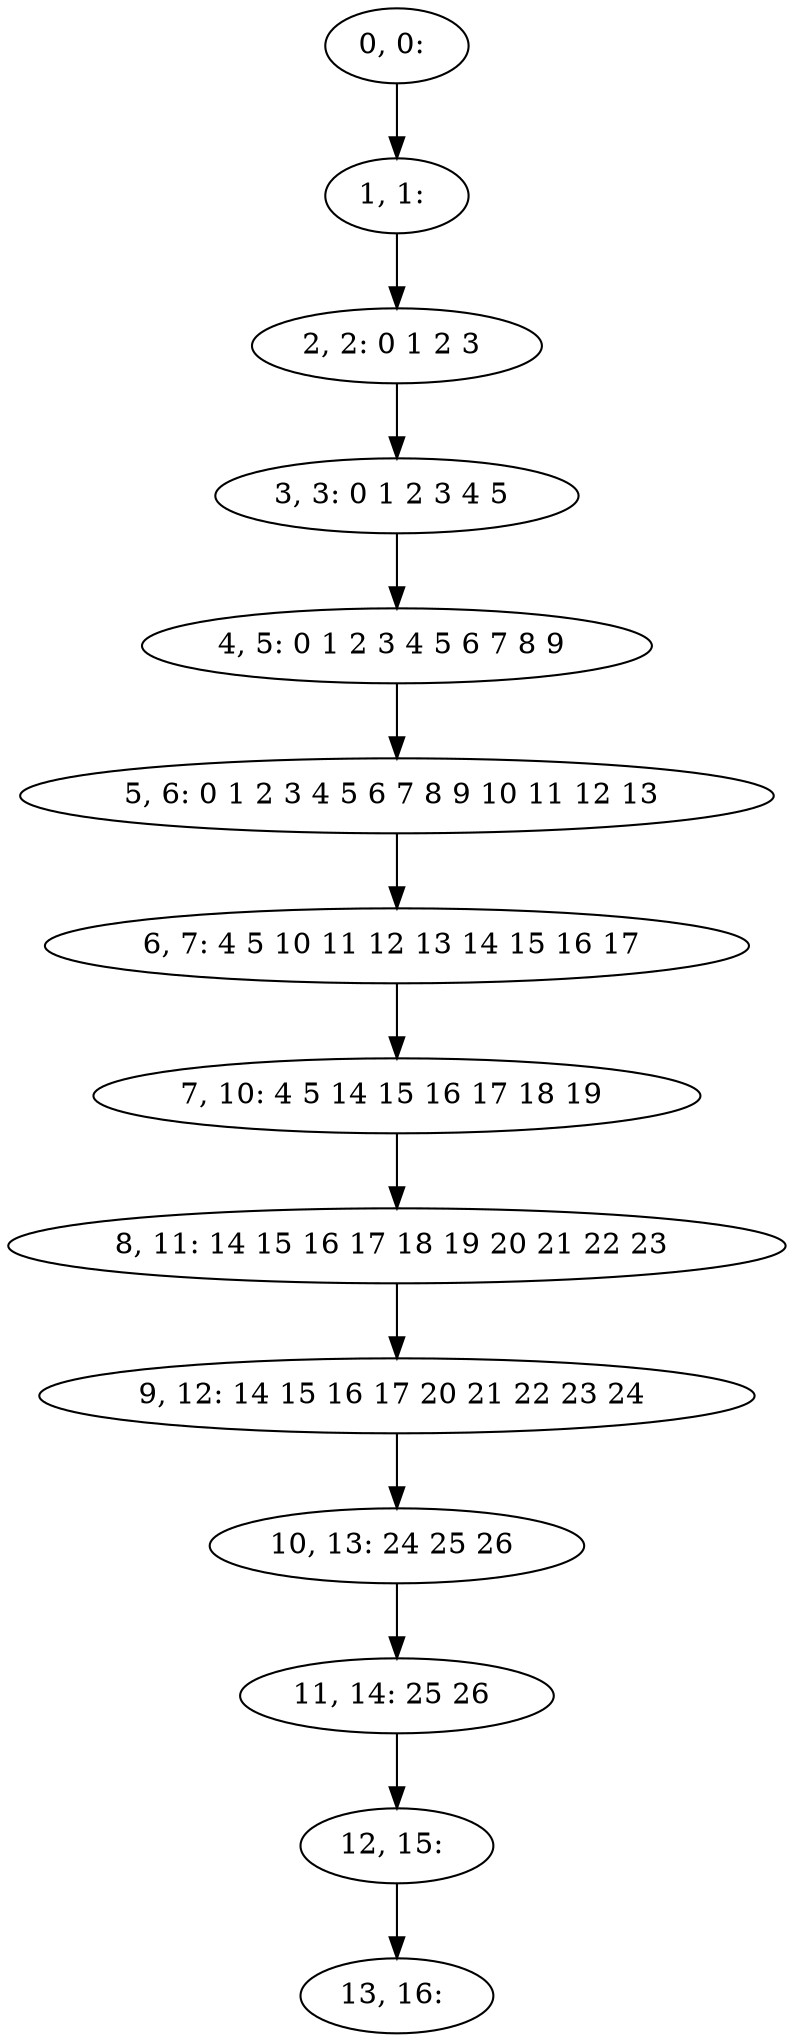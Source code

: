 digraph G {
0[label="0, 0: "];
1[label="1, 1: "];
2[label="2, 2: 0 1 2 3 "];
3[label="3, 3: 0 1 2 3 4 5 "];
4[label="4, 5: 0 1 2 3 4 5 6 7 8 9 "];
5[label="5, 6: 0 1 2 3 4 5 6 7 8 9 10 11 12 13 "];
6[label="6, 7: 4 5 10 11 12 13 14 15 16 17 "];
7[label="7, 10: 4 5 14 15 16 17 18 19 "];
8[label="8, 11: 14 15 16 17 18 19 20 21 22 23 "];
9[label="9, 12: 14 15 16 17 20 21 22 23 24 "];
10[label="10, 13: 24 25 26 "];
11[label="11, 14: 25 26 "];
12[label="12, 15: "];
13[label="13, 16: "];
0->1 ;
1->2 ;
2->3 ;
3->4 ;
4->5 ;
5->6 ;
6->7 ;
7->8 ;
8->9 ;
9->10 ;
10->11 ;
11->12 ;
12->13 ;
}
